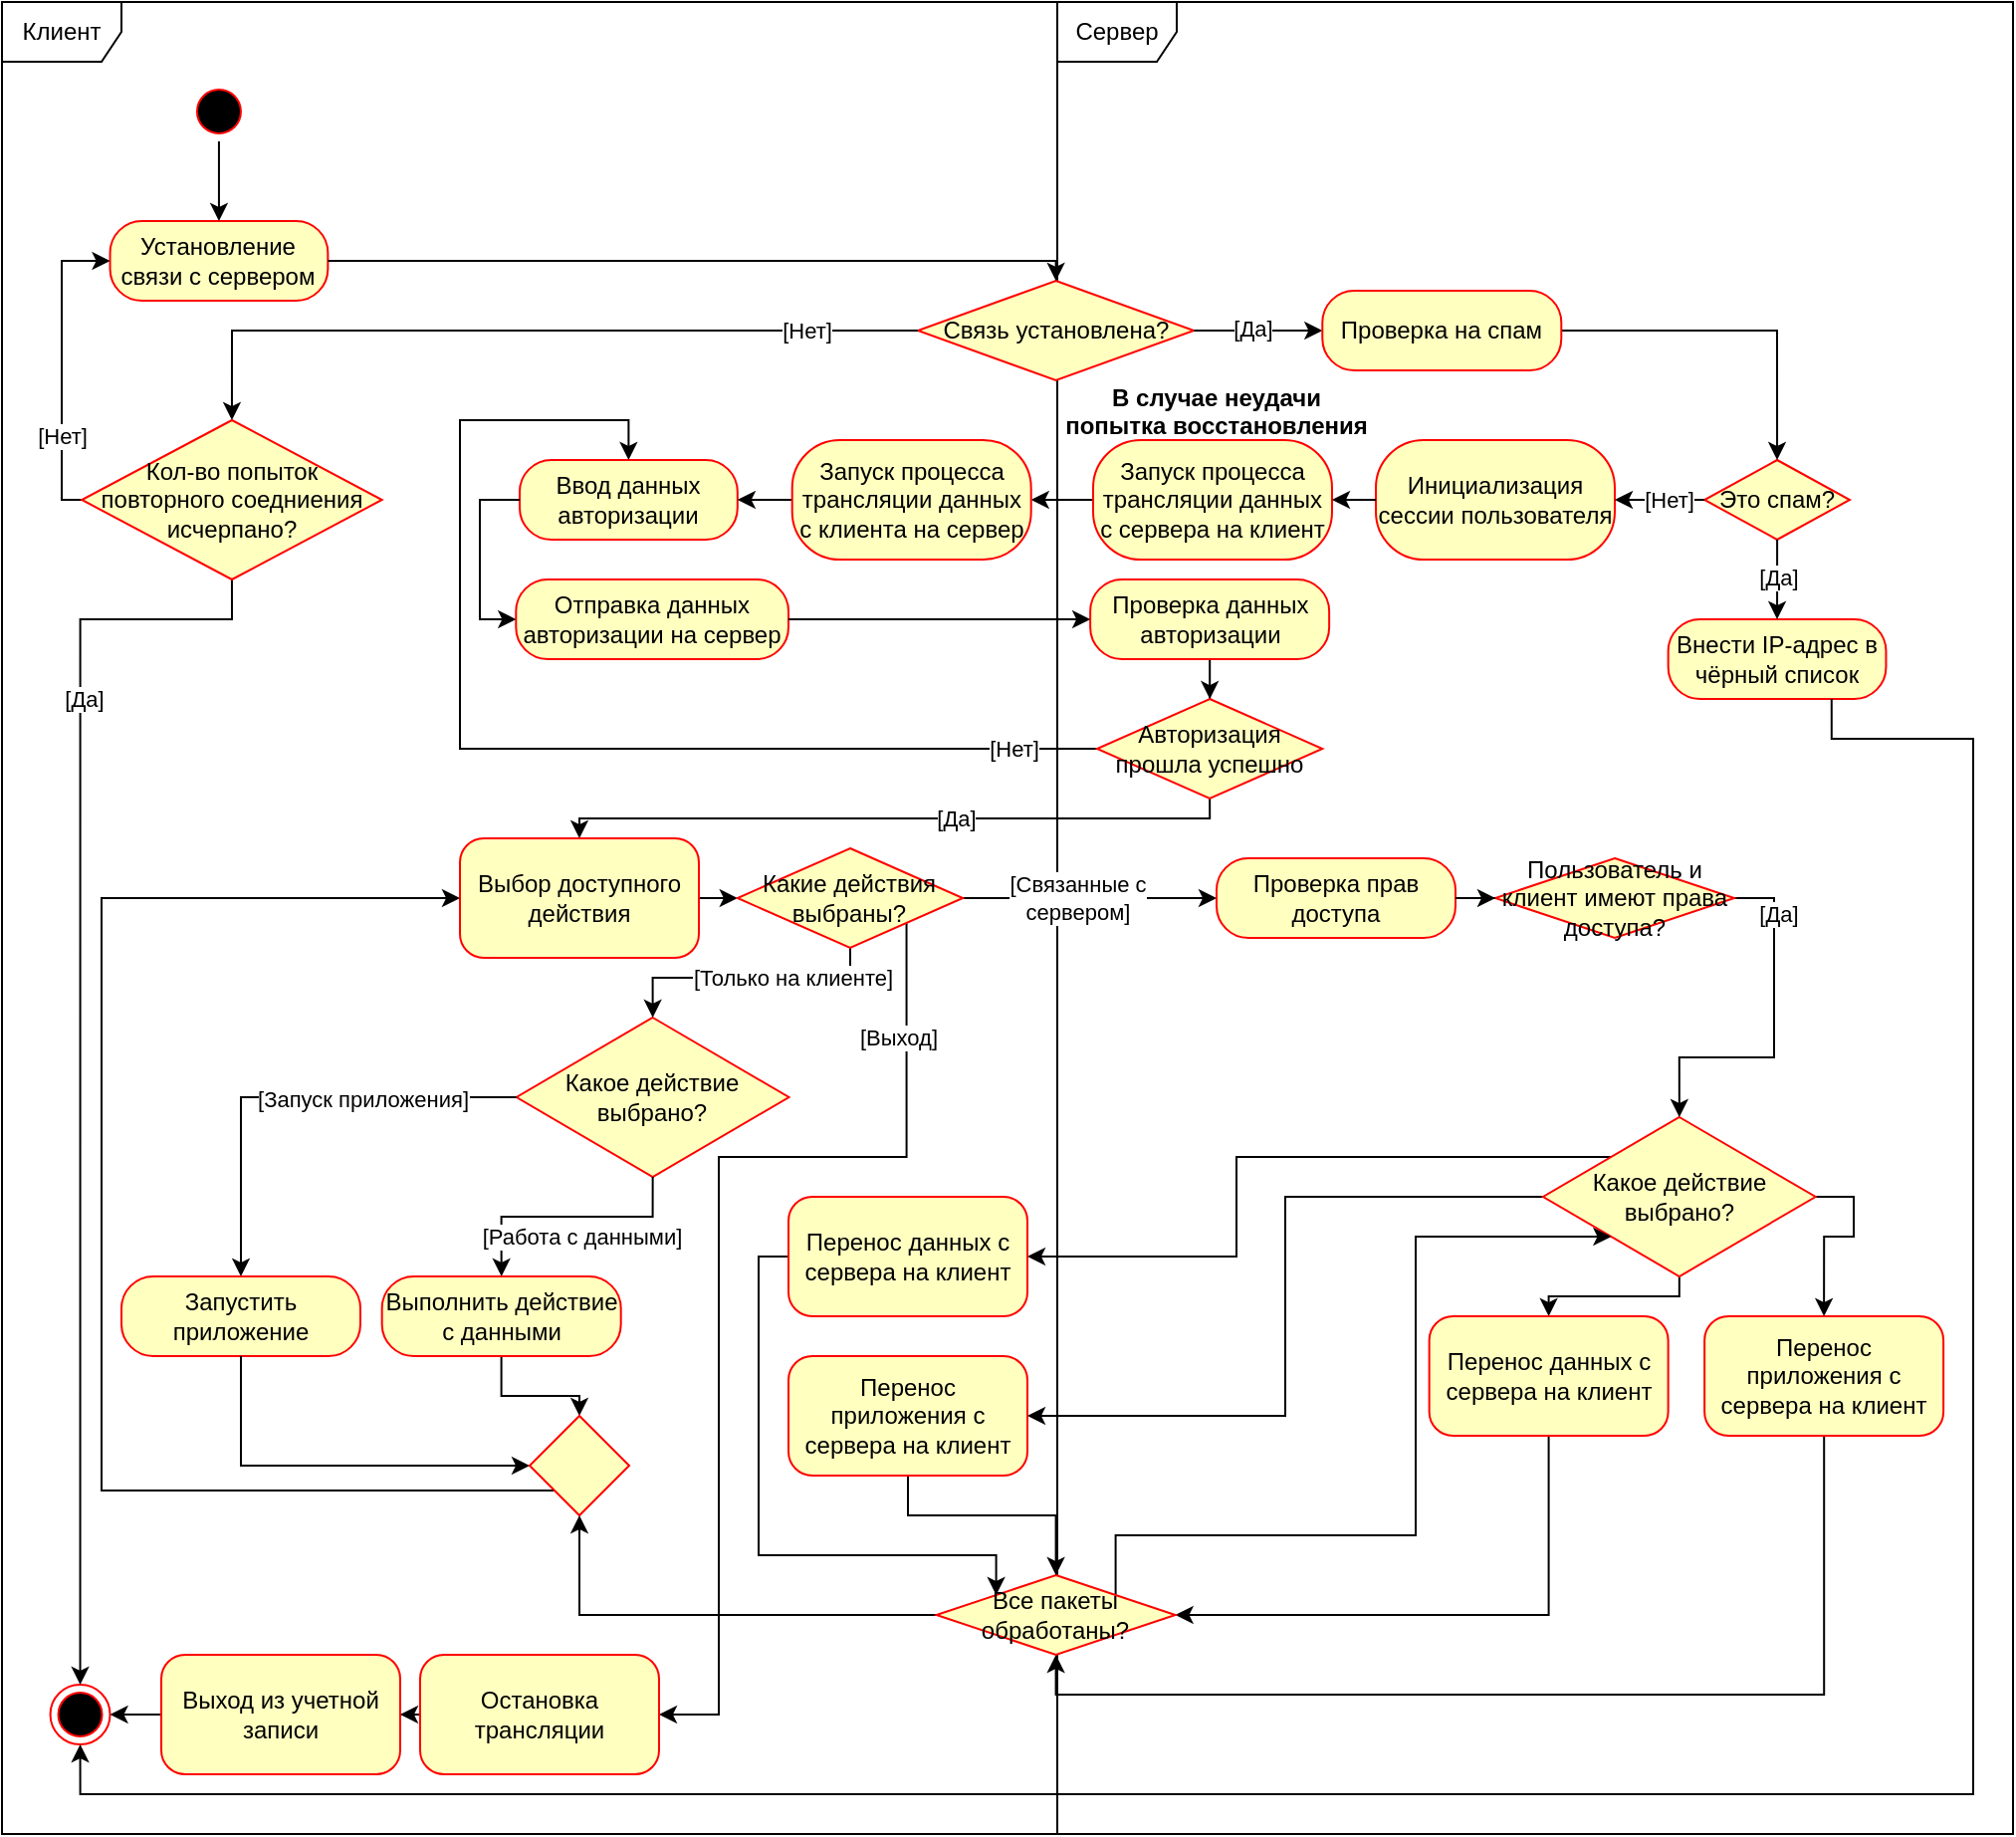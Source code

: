 <mxfile version="20.4.0" type="device"><diagram id="3vbTok91GACVP4jNcYx6" name="Страница 1"><mxGraphModel dx="451" dy="547" grid="1" gridSize="10" guides="1" tooltips="1" connect="1" arrows="1" fold="1" page="1" pageScale="1" pageWidth="827" pageHeight="1169" math="0" shadow="0"><root><mxCell id="0"/><mxCell id="1" parent="0"/><mxCell id="Odjly1LSIuW4fFsk4zfP-1" value="" style="group;strokeColor=default;recursiveResize=0;" parent="1" vertex="1" connectable="0"><mxGeometry x="880" y="40" width="1010" height="920" as="geometry"/></mxCell><mxCell id="Odjly1LSIuW4fFsk4zfP-2" value="Клиент" style="shape=umlFrame;whiteSpace=wrap;html=1;strokeColor=default;verticalAlign=middle;recursiveResize=0;" parent="Odjly1LSIuW4fFsk4zfP-1" vertex="1"><mxGeometry width="530" height="920" as="geometry"/></mxCell><mxCell id="Odjly1LSIuW4fFsk4zfP-3" value="Сервер" style="shape=umlFrame;whiteSpace=wrap;html=1;strokeColor=default;recursiveResize=0;" parent="Odjly1LSIuW4fFsk4zfP-1" vertex="1"><mxGeometry x="530" width="480" height="920" as="geometry"/></mxCell><mxCell id="Odjly1LSIuW4fFsk4zfP-4" value="&lt;font style=&quot;vertical-align: inherit;&quot;&gt;&lt;font style=&quot;vertical-align: inherit;&quot;&gt;Связь установлена?&lt;/font&gt;&lt;/font&gt;" style="rhombus;whiteSpace=wrap;html=1;fillColor=#ffffc0;strokeColor=#ff0000;" parent="Odjly1LSIuW4fFsk4zfP-1" vertex="1"><mxGeometry x="460.0" y="140" width="138.61" height="50" as="geometry"/></mxCell><mxCell id="Odjly1LSIuW4fFsk4zfP-5" value="&lt;font style=&quot;vertical-align: inherit;&quot;&gt;&lt;font style=&quot;vertical-align: inherit;&quot;&gt;Это спам?&lt;/font&gt;&lt;/font&gt;" style="rhombus;whiteSpace=wrap;html=1;fillColor=#ffffc0;strokeColor=#ff0000;" parent="Odjly1LSIuW4fFsk4zfP-1" vertex="1"><mxGeometry x="855.06" y="230" width="72.941" height="40" as="geometry"/></mxCell><mxCell id="Odjly1LSIuW4fFsk4zfP-6" value="Внести IP-адрес в чёрный список" style="rounded=1;whiteSpace=wrap;html=1;arcSize=40;fontColor=#000000;fillColor=#ffffc0;strokeColor=#ff0000;" parent="Odjly1LSIuW4fFsk4zfP-1" vertex="1"><mxGeometry x="836.824" y="310" width="109.412" height="40" as="geometry"/></mxCell><mxCell id="Odjly1LSIuW4fFsk4zfP-7" style="edgeStyle=orthogonalEdgeStyle;rounded=0;orthogonalLoop=1;jettySize=auto;html=1;exitX=1;exitY=0.5;exitDx=0;exitDy=0;entryX=0;entryY=0.5;entryDx=0;entryDy=0;" parent="Odjly1LSIuW4fFsk4zfP-1" source="Odjly1LSIuW4fFsk4zfP-4" target="Odjly1LSIuW4fFsk4zfP-80" edge="1"><mxGeometry relative="1" as="geometry"><Array as="points"/></mxGeometry></mxCell><mxCell id="Odjly1LSIuW4fFsk4zfP-8" value="[Да]" style="edgeLabel;html=1;align=center;verticalAlign=middle;resizable=0;points=[];" parent="Odjly1LSIuW4fFsk4zfP-7" vertex="1" connectable="0"><mxGeometry x="-0.092" y="1" relative="1" as="geometry"><mxPoint as="offset"/></mxGeometry></mxCell><mxCell id="Odjly1LSIuW4fFsk4zfP-9" style="edgeStyle=orthogonalEdgeStyle;rounded=0;orthogonalLoop=1;jettySize=auto;html=1;entryX=0.5;entryY=0;entryDx=0;entryDy=0;" parent="Odjly1LSIuW4fFsk4zfP-1" source="Odjly1LSIuW4fFsk4zfP-5" target="Odjly1LSIuW4fFsk4zfP-6" edge="1"><mxGeometry relative="1" as="geometry"/></mxCell><mxCell id="Odjly1LSIuW4fFsk4zfP-10" value="[Да]" style="edgeLabel;html=1;align=center;verticalAlign=middle;resizable=0;points=[];" parent="Odjly1LSIuW4fFsk4zfP-9" vertex="1" connectable="0"><mxGeometry x="-0.074" relative="1" as="geometry"><mxPoint as="offset"/></mxGeometry></mxCell><mxCell id="Odjly1LSIuW4fFsk4zfP-11" style="edgeStyle=orthogonalEdgeStyle;rounded=0;orthogonalLoop=1;jettySize=auto;html=1;entryX=0.5;entryY=0;entryDx=0;entryDy=0;" parent="Odjly1LSIuW4fFsk4zfP-1" source="Odjly1LSIuW4fFsk4zfP-4" target="Odjly1LSIuW4fFsk4zfP-63" edge="1"><mxGeometry relative="1" as="geometry"/></mxCell><mxCell id="Odjly1LSIuW4fFsk4zfP-12" value="&lt;font style=&quot;vertical-align: inherit;&quot;&gt;&lt;font style=&quot;vertical-align: inherit;&quot;&gt;[Нет]&lt;br&gt;&lt;/font&gt;&lt;/font&gt;" style="edgeLabel;html=1;align=center;verticalAlign=middle;resizable=0;points=[];" parent="Odjly1LSIuW4fFsk4zfP-11" vertex="1" connectable="0"><mxGeometry x="-0.932" y="1" relative="1" as="geometry"><mxPoint x="-43" y="-1" as="offset"/></mxGeometry></mxCell><mxCell id="Odjly1LSIuW4fFsk4zfP-13" value="" style="ellipse;html=1;shape=endState;fillColor=#000000;strokeColor=#ff0000;" parent="Odjly1LSIuW4fFsk4zfP-1" vertex="1"><mxGeometry x="24.269" y="845" width="30" height="30" as="geometry"/></mxCell><mxCell id="Odjly1LSIuW4fFsk4zfP-14" style="edgeStyle=orthogonalEdgeStyle;rounded=0;orthogonalLoop=1;jettySize=auto;html=1;entryX=0.5;entryY=1;entryDx=0;entryDy=0;exitX=0.75;exitY=1;exitDx=0;exitDy=0;" parent="Odjly1LSIuW4fFsk4zfP-1" source="Odjly1LSIuW4fFsk4zfP-6" target="Odjly1LSIuW4fFsk4zfP-13" edge="1"><mxGeometry relative="1" as="geometry"><Array as="points"><mxPoint x="919" y="370"/><mxPoint x="990" y="370"/><mxPoint x="990" y="900"/><mxPoint x="39" y="900"/></Array><mxPoint x="371.85" y="890" as="targetPoint"/></mxGeometry></mxCell><mxCell id="Odjly1LSIuW4fFsk4zfP-15" value="" style="ellipse;html=1;shape=startState;fillColor=#000000;strokeColor=#ff0000;" parent="Odjly1LSIuW4fFsk4zfP-1" vertex="1"><mxGeometry x="93.979" y="40" width="30" height="30" as="geometry"/></mxCell><mxCell id="Odjly1LSIuW4fFsk4zfP-16" value="Ввод данных авторизации" style="rounded=1;whiteSpace=wrap;html=1;arcSize=40;fontColor=#000000;fillColor=#ffffc0;strokeColor=#ff0000;" parent="Odjly1LSIuW4fFsk4zfP-1" vertex="1"><mxGeometry x="259.997" y="230" width="109.412" height="40" as="geometry"/></mxCell><mxCell id="Odjly1LSIuW4fFsk4zfP-17" value="&lt;font style=&quot;vertical-align: inherit;&quot;&gt;&lt;font style=&quot;vertical-align: inherit;&quot;&gt;Установление связи с сервером&lt;/font&gt;&lt;/font&gt;" style="rounded=1;whiteSpace=wrap;html=1;arcSize=40;fontColor=#000000;fillColor=#ffffc0;strokeColor=#ff0000;" parent="Odjly1LSIuW4fFsk4zfP-1" vertex="1"><mxGeometry x="54.27" y="110" width="109.412" height="40" as="geometry"/></mxCell><mxCell id="Odjly1LSIuW4fFsk4zfP-18" style="edgeStyle=orthogonalEdgeStyle;rounded=0;orthogonalLoop=1;jettySize=auto;html=1;entryX=0.5;entryY=0;entryDx=0;entryDy=0;" parent="Odjly1LSIuW4fFsk4zfP-1" source="Odjly1LSIuW4fFsk4zfP-15" target="Odjly1LSIuW4fFsk4zfP-17" edge="1"><mxGeometry relative="1" as="geometry"/></mxCell><mxCell id="Odjly1LSIuW4fFsk4zfP-19" style="edgeStyle=orthogonalEdgeStyle;rounded=0;orthogonalLoop=1;jettySize=auto;html=1;entryX=0.5;entryY=0;entryDx=0;entryDy=0;" parent="Odjly1LSIuW4fFsk4zfP-1" source="Odjly1LSIuW4fFsk4zfP-17" target="Odjly1LSIuW4fFsk4zfP-4" edge="1"><mxGeometry relative="1" as="geometry"><Array as="points"><mxPoint x="529" y="130"/></Array></mxGeometry></mxCell><mxCell id="Odjly1LSIuW4fFsk4zfP-20" style="edgeStyle=orthogonalEdgeStyle;rounded=0;orthogonalLoop=1;jettySize=auto;html=1;entryX=1;entryY=0.5;entryDx=0;entryDy=0;" parent="Odjly1LSIuW4fFsk4zfP-1" source="Odjly1LSIuW4fFsk4zfP-21" target="Odjly1LSIuW4fFsk4zfP-65" edge="1"><mxGeometry relative="1" as="geometry"/></mxCell><mxCell id="Odjly1LSIuW4fFsk4zfP-21" value="Запуск процесса трансляции данных с сервера на клиент" style="whiteSpace=wrap;html=1;fillColor=#ffffc0;strokeColor=#ff0000;rounded=1;arcSize=40;" parent="Odjly1LSIuW4fFsk4zfP-1" vertex="1"><mxGeometry x="547.999" y="220" width="120" height="60" as="geometry"/></mxCell><mxCell id="Odjly1LSIuW4fFsk4zfP-22" value="Отправка данных авторизации на сервер" style="whiteSpace=wrap;html=1;fillColor=#ffffc0;strokeColor=#ff0000;fontColor=#000000;rounded=1;arcSize=40;" parent="Odjly1LSIuW4fFsk4zfP-1" vertex="1"><mxGeometry x="258.15" y="290" width="136.85" height="40" as="geometry"/></mxCell><mxCell id="Odjly1LSIuW4fFsk4zfP-23" value="" style="edgeStyle=orthogonalEdgeStyle;rounded=0;orthogonalLoop=1;jettySize=auto;html=1;entryX=0;entryY=0.5;entryDx=0;entryDy=0;exitX=0;exitY=0.5;exitDx=0;exitDy=0;" parent="Odjly1LSIuW4fFsk4zfP-1" source="Odjly1LSIuW4fFsk4zfP-16" target="Odjly1LSIuW4fFsk4zfP-22" edge="1"><mxGeometry relative="1" as="geometry"><mxPoint x="234.225" y="290.0" as="targetPoint"/></mxGeometry></mxCell><mxCell id="Odjly1LSIuW4fFsk4zfP-24" style="edgeStyle=orthogonalEdgeStyle;rounded=0;jumpStyle=arc;jumpSize=10;orthogonalLoop=1;jettySize=auto;html=1;endSize=6;targetPerimeterSpacing=0;strokeWidth=1;" parent="Odjly1LSIuW4fFsk4zfP-1" source="Odjly1LSIuW4fFsk4zfP-25" target="Odjly1LSIuW4fFsk4zfP-31" edge="1"><mxGeometry relative="1" as="geometry"/></mxCell><mxCell id="Odjly1LSIuW4fFsk4zfP-25" value="Проверка данных авторизации" style="whiteSpace=wrap;html=1;fillColor=#ffffc0;strokeColor=#ff0000;fontColor=#000000;rounded=1;arcSize=40;" parent="Odjly1LSIuW4fFsk4zfP-1" vertex="1"><mxGeometry x="546.57" y="290" width="120" height="40" as="geometry"/></mxCell><mxCell id="Odjly1LSIuW4fFsk4zfP-26" value="" style="edgeStyle=orthogonalEdgeStyle;rounded=0;orthogonalLoop=1;jettySize=auto;html=1;" parent="Odjly1LSIuW4fFsk4zfP-1" source="Odjly1LSIuW4fFsk4zfP-22" target="Odjly1LSIuW4fFsk4zfP-25" edge="1"><mxGeometry relative="1" as="geometry"/></mxCell><mxCell id="Odjly1LSIuW4fFsk4zfP-27" style="edgeStyle=orthogonalEdgeStyle;rounded=0;orthogonalLoop=1;jettySize=auto;html=1;entryX=0.5;entryY=0;entryDx=0;entryDy=0;endSize=6;targetPerimeterSpacing=0;strokeWidth=1;jumpStyle=arc;jumpSize=10;exitX=0;exitY=0.5;exitDx=0;exitDy=0;" parent="Odjly1LSIuW4fFsk4zfP-1" source="Odjly1LSIuW4fFsk4zfP-31" target="Odjly1LSIuW4fFsk4zfP-16" edge="1"><mxGeometry relative="1" as="geometry"><Array as="points"><mxPoint x="230" y="375"/><mxPoint x="230" y="210"/><mxPoint x="315" y="210"/></Array></mxGeometry></mxCell><mxCell id="Odjly1LSIuW4fFsk4zfP-28" value="[Нет]" style="edgeLabel;html=1;align=center;verticalAlign=middle;resizable=0;points=[];" parent="Odjly1LSIuW4fFsk4zfP-27" vertex="1" connectable="0"><mxGeometry x="-0.875" relative="1" as="geometry"><mxPoint x="-5" as="offset"/></mxGeometry></mxCell><mxCell id="Odjly1LSIuW4fFsk4zfP-29" style="edgeStyle=orthogonalEdgeStyle;rounded=0;jumpStyle=arc;jumpSize=10;orthogonalLoop=1;jettySize=auto;html=1;exitX=0.5;exitY=1;exitDx=0;exitDy=0;endSize=6;targetPerimeterSpacing=0;strokeWidth=1;entryX=0.5;entryY=0;entryDx=0;entryDy=0;" parent="Odjly1LSIuW4fFsk4zfP-1" source="Odjly1LSIuW4fFsk4zfP-31" target="Odjly1LSIuW4fFsk4zfP-33" edge="1"><mxGeometry relative="1" as="geometry"><Array as="points"><mxPoint x="607" y="410"/><mxPoint x="290" y="410"/></Array><mxPoint x="903.15" y="430" as="targetPoint"/></mxGeometry></mxCell><mxCell id="Odjly1LSIuW4fFsk4zfP-30" value="[Да]" style="edgeLabel;html=1;align=center;verticalAlign=middle;resizable=0;points=[];" parent="Odjly1LSIuW4fFsk4zfP-29" vertex="1" connectable="0"><mxGeometry x="-0.18" relative="1" as="geometry"><mxPoint as="offset"/></mxGeometry></mxCell><mxCell id="Odjly1LSIuW4fFsk4zfP-31" value="Авторизация прошла успешно" style="rhombus;whiteSpace=wrap;html=1;fillColor=#ffffc0;strokeColor=#ff0000;" parent="Odjly1LSIuW4fFsk4zfP-1" vertex="1"><mxGeometry x="550" y="350" width="113.15" height="50" as="geometry"/></mxCell><mxCell id="Odjly1LSIuW4fFsk4zfP-32" value="В случае неудачи &#10;попытка восстановления" style="text;align=center;fontStyle=1;verticalAlign=middle;spacingLeft=3;spacingRight=3;strokeColor=none;rotatable=0;points=[[0,0.5],[1,0.5]];portConstraint=eastwest;rounded=1;" parent="Odjly1LSIuW4fFsk4zfP-1" vertex="1"><mxGeometry x="530" y="180" width="160" height="50" as="geometry"/></mxCell><mxCell id="Odjly1LSIuW4fFsk4zfP-160" style="edgeStyle=orthogonalEdgeStyle;rounded=0;orthogonalLoop=1;jettySize=auto;html=1;exitX=1;exitY=0.5;exitDx=0;exitDy=0;entryX=0;entryY=0.5;entryDx=0;entryDy=0;" parent="Odjly1LSIuW4fFsk4zfP-1" source="Odjly1LSIuW4fFsk4zfP-33" target="Odjly1LSIuW4fFsk4zfP-159" edge="1"><mxGeometry relative="1" as="geometry"/></mxCell><mxCell id="Odjly1LSIuW4fFsk4zfP-33" value="Выбор доступного действия" style="whiteSpace=wrap;html=1;fillColor=#ffffc0;strokeColor=#ff0000;rounded=1;arcSize=20;" parent="Odjly1LSIuW4fFsk4zfP-1" vertex="1"><mxGeometry x="230.005" y="420" width="120" height="60" as="geometry"/></mxCell><mxCell id="Odjly1LSIuW4fFsk4zfP-34" style="edgeStyle=orthogonalEdgeStyle;rounded=0;orthogonalLoop=1;jettySize=auto;html=1;exitX=1;exitY=1;exitDx=0;exitDy=0;entryX=0.5;entryY=0;entryDx=0;entryDy=0;" parent="Odjly1LSIuW4fFsk4zfP-1" edge="1"><mxGeometry relative="1" as="geometry"><Array as="points"><mxPoint x="811" y="610"/><mxPoint x="892" y="610"/></Array><mxPoint x="891.53" y="660" as="targetPoint"/></mxGeometry></mxCell><mxCell id="Odjly1LSIuW4fFsk4zfP-35" value="&lt;font style=&quot;vertical-align: inherit;&quot;&gt;&lt;font style=&quot;vertical-align: inherit;&quot;&gt;[Взаимодействие с&lt;br&gt;&amp;nbsp;устройством&lt;br&gt;&amp;nbsp;инфраструктуры]&lt;/font&gt;&lt;/font&gt;" style="edgeLabel;html=1;align=center;verticalAlign=middle;resizable=0;points=[];" parent="Odjly1LSIuW4fFsk4zfP-34" vertex="1" connectable="0"><mxGeometry x="-0.367" y="1" relative="1" as="geometry"><mxPoint x="40" y="1" as="offset"/></mxGeometry></mxCell><mxCell id="Odjly1LSIuW4fFsk4zfP-40" style="edgeStyle=orthogonalEdgeStyle;rounded=0;orthogonalLoop=1;jettySize=auto;html=1;" parent="Odjly1LSIuW4fFsk4zfP-1" edge="1"><mxGeometry relative="1" as="geometry"><mxPoint x="821.706" y="905.0" as="sourcePoint"/><Array as="points"><mxPoint x="822" y="920"/><mxPoint x="822" y="920"/></Array></mxGeometry></mxCell><mxCell id="Odjly1LSIuW4fFsk4zfP-45" style="edgeStyle=orthogonalEdgeStyle;rounded=0;orthogonalLoop=1;jettySize=auto;html=1;entryX=0.75;entryY=0;entryDx=0;entryDy=0;" parent="Odjly1LSIuW4fFsk4zfP-1" edge="1"><mxGeometry relative="1" as="geometry"><mxPoint x="783" y="765.0" as="sourcePoint"/><Array as="points"><mxPoint x="783" y="780"/><mxPoint x="783" y="780"/></Array></mxGeometry></mxCell><mxCell id="Odjly1LSIuW4fFsk4zfP-46" style="edgeStyle=orthogonalEdgeStyle;rounded=0;orthogonalLoop=1;jettySize=auto;html=1;entryX=0.25;entryY=0;entryDx=0;entryDy=0;" parent="Odjly1LSIuW4fFsk4zfP-1" edge="1"><mxGeometry relative="1" as="geometry"><mxPoint x="857.353" y="765.0" as="sourcePoint"/><Array as="points"><mxPoint x="857" y="785"/></Array></mxGeometry></mxCell><mxCell id="Odjly1LSIuW4fFsk4zfP-47" style="edgeStyle=orthogonalEdgeStyle;rounded=0;orthogonalLoop=1;jettySize=auto;html=1;" parent="Odjly1LSIuW4fFsk4zfP-1" edge="1"><mxGeometry relative="1" as="geometry"><Array as="points"><mxPoint x="753" y="1180"/><mxPoint x="993" y="1180"/></Array><mxPoint x="753" y="1158" as="sourcePoint"/></mxGeometry></mxCell><mxCell id="Odjly1LSIuW4fFsk4zfP-48" style="edgeStyle=orthogonalEdgeStyle;rounded=0;orthogonalLoop=1;jettySize=auto;html=1;" parent="Odjly1LSIuW4fFsk4zfP-1" edge="1"><mxGeometry relative="1" as="geometry"><Array as="points"><mxPoint x="1083" y="900"/><mxPoint x="1083" y="900"/></Array><mxPoint x="1083" y="940.0" as="targetPoint"/></mxGeometry></mxCell><mxCell id="Odjly1LSIuW4fFsk4zfP-49" style="edgeStyle=orthogonalEdgeStyle;rounded=0;orthogonalLoop=1;jettySize=auto;html=1;startArrow=none;entryX=0.5;entryY=0;entryDx=0;entryDy=0;" parent="Odjly1LSIuW4fFsk4zfP-1" edge="1"><mxGeometry relative="1" as="geometry"><Array as="points"><mxPoint x="960" y="980"/><mxPoint x="960" y="980"/></Array><mxPoint x="960.059" y="975.0" as="sourcePoint"/></mxGeometry></mxCell><mxCell id="Odjly1LSIuW4fFsk4zfP-50" style="edgeStyle=orthogonalEdgeStyle;rounded=0;orthogonalLoop=1;jettySize=auto;html=1;endArrow=classic;endFill=1;" parent="Odjly1LSIuW4fFsk4zfP-1" edge="1"><mxGeometry relative="1" as="geometry"><Array as="points"><mxPoint x="1040" y="915"/><mxPoint x="963" y="915"/></Array><mxPoint x="1040.059" y="895.0" as="sourcePoint"/></mxGeometry></mxCell><mxCell id="Odjly1LSIuW4fFsk4zfP-51" style="edgeStyle=orthogonalEdgeStyle;rounded=0;orthogonalLoop=1;jettySize=auto;html=1;exitX=0;exitY=0.5;exitDx=0;exitDy=0;" parent="Odjly1LSIuW4fFsk4zfP-1" edge="1"><mxGeometry relative="1" as="geometry"><mxPoint x="670" y="840" as="sourcePoint"/></mxGeometry></mxCell><mxCell id="Odjly1LSIuW4fFsk4zfP-54" value="" style="edgeStyle=orthogonalEdgeStyle;rounded=0;orthogonalLoop=1;jettySize=auto;html=1;" parent="Odjly1LSIuW4fFsk4zfP-1" edge="1"><mxGeometry relative="1" as="geometry"><mxPoint x="853.15" y="1128" as="sourcePoint"/></mxGeometry></mxCell><mxCell id="Odjly1LSIuW4fFsk4zfP-55" value="" style="edgeStyle=orthogonalEdgeStyle;rounded=0;orthogonalLoop=1;jettySize=auto;html=1;" parent="Odjly1LSIuW4fFsk4zfP-1" edge="1"><mxGeometry relative="1" as="geometry"><mxPoint x="1083.235" y="1050.0" as="sourcePoint"/></mxGeometry></mxCell><mxCell id="Odjly1LSIuW4fFsk4zfP-59" style="edgeStyle=orthogonalEdgeStyle;rounded=0;orthogonalLoop=1;jettySize=auto;html=1;endArrow=classic;endFill=1;exitX=0.5;exitY=1;exitDx=0;exitDy=0;entryX=0.5;entryY=0;entryDx=0;entryDy=0;" parent="Odjly1LSIuW4fFsk4zfP-1" source="Odjly1LSIuW4fFsk4zfP-63" target="Odjly1LSIuW4fFsk4zfP-13" edge="1"><mxGeometry relative="1" as="geometry"><mxPoint x="215.84" y="420" as="targetPoint"/><Array as="points"><mxPoint x="116" y="310"/><mxPoint x="39" y="310"/></Array></mxGeometry></mxCell><mxCell id="Odjly1LSIuW4fFsk4zfP-60" value="[Да]" style="edgeLabel;html=1;align=center;verticalAlign=middle;resizable=0;points=[];" parent="Odjly1LSIuW4fFsk4zfP-59" vertex="1" connectable="0"><mxGeometry x="-0.252" relative="1" as="geometry"><mxPoint x="1" y="-100" as="offset"/></mxGeometry></mxCell><mxCell id="Odjly1LSIuW4fFsk4zfP-61" style="edgeStyle=orthogonalEdgeStyle;rounded=0;orthogonalLoop=1;jettySize=auto;html=1;exitX=0;exitY=0.5;exitDx=0;exitDy=0;endArrow=classic;endFill=1;entryX=0;entryY=0.5;entryDx=0;entryDy=0;" parent="Odjly1LSIuW4fFsk4zfP-1" source="Odjly1LSIuW4fFsk4zfP-63" target="Odjly1LSIuW4fFsk4zfP-17" edge="1"><mxGeometry relative="1" as="geometry"><mxPoint x="115.471" y="370" as="targetPoint"/><Array as="points"><mxPoint x="30" y="250"/><mxPoint x="30" y="130"/></Array></mxGeometry></mxCell><mxCell id="Odjly1LSIuW4fFsk4zfP-62" value="[Нет]" style="edgeLabel;html=1;align=center;verticalAlign=middle;resizable=0;points=[];" parent="Odjly1LSIuW4fFsk4zfP-61" vertex="1" connectable="0"><mxGeometry x="-0.451" relative="1" as="geometry"><mxPoint as="offset"/></mxGeometry></mxCell><mxCell id="Odjly1LSIuW4fFsk4zfP-63" value="Кол-во попыток повторного соедниения исчерпано?" style="rhombus;whiteSpace=wrap;html=1;fillColor=#ffffc0;strokeColor=#ff0000;" parent="Odjly1LSIuW4fFsk4zfP-1" vertex="1"><mxGeometry x="40.11" y="210" width="150.73" height="80" as="geometry"/></mxCell><mxCell id="Odjly1LSIuW4fFsk4zfP-64" style="edgeStyle=orthogonalEdgeStyle;rounded=0;orthogonalLoop=1;jettySize=auto;html=1;endArrow=classic;endFill=1;" parent="Odjly1LSIuW4fFsk4zfP-1" source="Odjly1LSIuW4fFsk4zfP-65" target="Odjly1LSIuW4fFsk4zfP-16" edge="1"><mxGeometry relative="1" as="geometry"/></mxCell><mxCell id="Odjly1LSIuW4fFsk4zfP-65" value="Запуск процесса трансляции данных с клиента на сервер" style="whiteSpace=wrap;html=1;fillColor=#ffffc0;strokeColor=#ff0000;rounded=1;arcSize=40;" parent="Odjly1LSIuW4fFsk4zfP-1" vertex="1"><mxGeometry x="396.849" y="220" width="120" height="60" as="geometry"/></mxCell><mxCell id="Odjly1LSIuW4fFsk4zfP-66" style="edgeStyle=orthogonalEdgeStyle;rounded=0;orthogonalLoop=1;jettySize=auto;html=1;entryX=0;entryY=0.5;entryDx=0;entryDy=0;" parent="Odjly1LSIuW4fFsk4zfP-1" edge="1"><mxGeometry relative="1" as="geometry"><Array as="points"><mxPoint x="600" y="760"/></Array><mxPoint x="600" y="700" as="sourcePoint"/></mxGeometry></mxCell><mxCell id="Odjly1LSIuW4fFsk4zfP-68" style="edgeStyle=orthogonalEdgeStyle;rounded=0;orthogonalLoop=1;jettySize=auto;html=1;entryX=0.5;entryY=0;entryDx=0;entryDy=0;" parent="Odjly1LSIuW4fFsk4zfP-1" edge="1"><mxGeometry relative="1" as="geometry"><mxPoint x="750.0" y="700" as="sourcePoint"/></mxGeometry></mxCell><mxCell id="Odjly1LSIuW4fFsk4zfP-70" style="edgeStyle=orthogonalEdgeStyle;rounded=0;orthogonalLoop=1;jettySize=auto;html=1;entryX=1;entryY=0.5;entryDx=0;entryDy=0;" parent="Odjly1LSIuW4fFsk4zfP-1" edge="1"><mxGeometry relative="1" as="geometry"><Array as="points"><mxPoint x="880" y="760"/></Array><mxPoint x="880" y="700" as="sourcePoint"/></mxGeometry></mxCell><mxCell id="Odjly1LSIuW4fFsk4zfP-79" style="edgeStyle=orthogonalEdgeStyle;rounded=0;orthogonalLoop=1;jettySize=auto;html=1;entryX=0.5;entryY=0;entryDx=0;entryDy=0;" parent="Odjly1LSIuW4fFsk4zfP-1" source="Odjly1LSIuW4fFsk4zfP-80" target="Odjly1LSIuW4fFsk4zfP-5" edge="1"><mxGeometry relative="1" as="geometry"/></mxCell><mxCell id="Odjly1LSIuW4fFsk4zfP-80" value="&lt;font style=&quot;vertical-align: inherit;&quot;&gt;&lt;font style=&quot;vertical-align: inherit;&quot;&gt;Проверка на спам&lt;/font&gt;&lt;/font&gt;" style="rounded=1;whiteSpace=wrap;html=1;arcSize=40;fontColor=#000000;fillColor=#ffffc0;strokeColor=#ff0000;" parent="Odjly1LSIuW4fFsk4zfP-1" vertex="1"><mxGeometry x="663.15" y="145" width="120" height="40" as="geometry"/></mxCell><mxCell id="Odjly1LSIuW4fFsk4zfP-81" value="Инициализация сессии пользователя" style="whiteSpace=wrap;html=1;fillColor=#ffffc0;strokeColor=#ff0000;rounded=1;arcSize=40;" parent="Odjly1LSIuW4fFsk4zfP-1" vertex="1"><mxGeometry x="689.999" y="220" width="120" height="60" as="geometry"/></mxCell><mxCell id="Odjly1LSIuW4fFsk4zfP-82" value="" style="edgeStyle=orthogonalEdgeStyle;rounded=0;orthogonalLoop=1;jettySize=auto;html=1;" parent="Odjly1LSIuW4fFsk4zfP-1" source="Odjly1LSIuW4fFsk4zfP-81" target="Odjly1LSIuW4fFsk4zfP-21" edge="1"><mxGeometry relative="1" as="geometry"/></mxCell><mxCell id="Odjly1LSIuW4fFsk4zfP-83" value="" style="edgeStyle=orthogonalEdgeStyle;rounded=0;orthogonalLoop=1;jettySize=auto;html=1;" parent="Odjly1LSIuW4fFsk4zfP-1" source="Odjly1LSIuW4fFsk4zfP-5" target="Odjly1LSIuW4fFsk4zfP-81" edge="1"><mxGeometry relative="1" as="geometry"/></mxCell><mxCell id="Odjly1LSIuW4fFsk4zfP-84" value="[Нет]" style="edgeLabel;html=1;align=center;verticalAlign=middle;resizable=0;points=[];" parent="Odjly1LSIuW4fFsk4zfP-83" vertex="1" connectable="0"><mxGeometry x="-0.184" relative="1" as="geometry"><mxPoint as="offset"/></mxGeometry></mxCell><mxCell id="Odjly1LSIuW4fFsk4zfP-85" style="edgeStyle=orthogonalEdgeStyle;rounded=0;orthogonalLoop=1;jettySize=auto;html=1;exitX=0;exitY=1;exitDx=0;exitDy=0;entryX=0;entryY=0;entryDx=0;entryDy=0;" parent="Odjly1LSIuW4fFsk4zfP-1" edge="1"><mxGeometry relative="1" as="geometry"><Array as="points"><mxPoint x="540" y="770"/><mxPoint x="540" y="550"/></Array><mxPoint x="742.613" y="550" as="targetPoint"/></mxGeometry></mxCell><mxCell id="Odjly1LSIuW4fFsk4zfP-86" value="[Нет]" style="edgeLabel;html=1;align=center;verticalAlign=middle;resizable=0;points=[];" parent="Odjly1LSIuW4fFsk4zfP-85" vertex="1" connectable="0"><mxGeometry x="-0.888" y="3" relative="1" as="geometry"><mxPoint as="offset"/></mxGeometry></mxCell><mxCell id="Odjly1LSIuW4fFsk4zfP-134" value="Какое действие выбрано?" style="rhombus;whiteSpace=wrap;html=1;fillColor=#ffffc0;strokeColor=#ff0000;rounded=0;arcSize=20;" parent="Odjly1LSIuW4fFsk4zfP-1" vertex="1"><mxGeometry x="258.4" y="510" width="136.85" height="80" as="geometry"/></mxCell><mxCell id="Odjly1LSIuW4fFsk4zfP-135" value="" style="edgeStyle=orthogonalEdgeStyle;rounded=0;jumpStyle=arc;jumpSize=10;orthogonalLoop=1;jettySize=auto;html=1;endSize=6;targetPerimeterSpacing=0;strokeWidth=1;exitX=0;exitY=0.5;exitDx=0;exitDy=0;entryX=0.5;entryY=0;entryDx=0;entryDy=0;" parent="Odjly1LSIuW4fFsk4zfP-1" source="Odjly1LSIuW4fFsk4zfP-134" target="Odjly1LSIuW4fFsk4zfP-146" edge="1"><mxGeometry relative="1" as="geometry"><mxPoint x="-517" y="700.0" as="targetPoint"/><Array as="points"><mxPoint x="120" y="550"/></Array></mxGeometry></mxCell><mxCell id="Odjly1LSIuW4fFsk4zfP-136" value="&lt;font style=&quot;vertical-align: inherit;&quot;&gt;&lt;font style=&quot;vertical-align: inherit;&quot;&gt;[Запуск приложения]&lt;/font&gt;&lt;/font&gt;" style="edgeLabel;html=1;align=center;verticalAlign=middle;resizable=0;points=[];labelBackgroundColor=default;" parent="Odjly1LSIuW4fFsk4zfP-135" vertex="1" connectable="0"><mxGeometry x="0.144" y="1" relative="1" as="geometry"><mxPoint x="53" as="offset"/></mxGeometry></mxCell><mxCell id="Odjly1LSIuW4fFsk4zfP-137" value="" style="edgeStyle=orthogonalEdgeStyle;rounded=0;jumpStyle=arc;jumpSize=10;orthogonalLoop=1;jettySize=auto;html=1;fontColor=none;endSize=6;targetPerimeterSpacing=0;strokeWidth=1;entryX=0.5;entryY=0;entryDx=0;entryDy=0;exitX=0.5;exitY=1;exitDx=0;exitDy=0;" parent="Odjly1LSIuW4fFsk4zfP-1" source="Odjly1LSIuW4fFsk4zfP-134" target="Odjly1LSIuW4fFsk4zfP-147" edge="1"><mxGeometry relative="1" as="geometry"><mxPoint x="-256.765" y="730.0" as="targetPoint"/><Array as="points"><mxPoint x="327" y="610"/><mxPoint x="251" y="610"/></Array></mxGeometry></mxCell><mxCell id="Odjly1LSIuW4fFsk4zfP-138" value="&lt;font style=&quot;vertical-align: inherit;&quot;&gt;&lt;font style=&quot;vertical-align: inherit;&quot;&gt;[Работа с данными]&lt;/font&gt;&lt;/font&gt;" style="edgeLabel;html=1;align=center;verticalAlign=middle;resizable=0;points=[];fontColor=none;labelBackgroundColor=default;" parent="Odjly1LSIuW4fFsk4zfP-137" vertex="1" connectable="0"><mxGeometry x="-0.49" relative="1" as="geometry"><mxPoint x="-24" y="10" as="offset"/></mxGeometry></mxCell><mxCell id="Odjly1LSIuW4fFsk4zfP-139" value="" style="edgeStyle=orthogonalEdgeStyle;rounded=0;jumpStyle=arc;jumpSize=10;orthogonalLoop=1;jettySize=auto;html=1;fontColor=none;endSize=6;targetPerimeterSpacing=0;strokeWidth=1;entryX=1;entryY=0.5;entryDx=0;entryDy=0;exitX=1;exitY=1;exitDx=0;exitDy=0;" parent="Odjly1LSIuW4fFsk4zfP-1" source="Odjly1LSIuW4fFsk4zfP-159" target="Odjly1LSIuW4fFsk4zfP-141" edge="1"><mxGeometry relative="1" as="geometry"><Array as="points"><mxPoint x="454" y="580"/><mxPoint x="360" y="580"/><mxPoint x="360" y="860"/></Array><mxPoint x="-413.14" y="780" as="targetPoint"/></mxGeometry></mxCell><mxCell id="Odjly1LSIuW4fFsk4zfP-140" value="[Выход]" style="edgeLabel;html=1;align=center;verticalAlign=middle;resizable=0;points=[];fontColor=none;" parent="Odjly1LSIuW4fFsk4zfP-139" vertex="1" connectable="0"><mxGeometry x="-0.298" y="1" relative="1" as="geometry"><mxPoint x="61" y="-61" as="offset"/></mxGeometry></mxCell><mxCell id="Odjly1LSIuW4fFsk4zfP-157" style="edgeStyle=orthogonalEdgeStyle;rounded=0;orthogonalLoop=1;jettySize=auto;html=1;entryX=1;entryY=0.5;entryDx=0;entryDy=0;" parent="Odjly1LSIuW4fFsk4zfP-1" source="Odjly1LSIuW4fFsk4zfP-141" target="Odjly1LSIuW4fFsk4zfP-142" edge="1"><mxGeometry relative="1" as="geometry"/></mxCell><mxCell id="Odjly1LSIuW4fFsk4zfP-141" value="Остановка трансляции" style="whiteSpace=wrap;html=1;fillColor=#ffffc0;strokeColor=#ff0000;rounded=1;arcSize=20;" parent="Odjly1LSIuW4fFsk4zfP-1" vertex="1"><mxGeometry x="210.0" y="830" width="120" height="60" as="geometry"/></mxCell><mxCell id="Odjly1LSIuW4fFsk4zfP-158" style="edgeStyle=orthogonalEdgeStyle;rounded=0;orthogonalLoop=1;jettySize=auto;html=1;entryX=1;entryY=0.5;entryDx=0;entryDy=0;" parent="Odjly1LSIuW4fFsk4zfP-1" source="Odjly1LSIuW4fFsk4zfP-142" target="Odjly1LSIuW4fFsk4zfP-13" edge="1"><mxGeometry relative="1" as="geometry"/></mxCell><mxCell id="Odjly1LSIuW4fFsk4zfP-142" value="Выход из учетной записи" style="whiteSpace=wrap;html=1;fillColor=#ffffc0;strokeColor=#ff0000;rounded=1;arcSize=20;" parent="Odjly1LSIuW4fFsk4zfP-1" vertex="1"><mxGeometry x="80.0" y="830" width="120" height="60" as="geometry"/></mxCell><mxCell id="Odjly1LSIuW4fFsk4zfP-146" value="Запустить приложение" style="rounded=1;whiteSpace=wrap;html=1;arcSize=40;fontColor=#000000;fillColor=#ffffc0;strokeColor=#ff0000;" parent="Odjly1LSIuW4fFsk4zfP-1" vertex="1"><mxGeometry x="60.0" y="640" width="120" height="40" as="geometry"/></mxCell><mxCell id="Odjly1LSIuW4fFsk4zfP-155" style="edgeStyle=orthogonalEdgeStyle;rounded=0;orthogonalLoop=1;jettySize=auto;html=1;entryX=0.5;entryY=0;entryDx=0;entryDy=0;" parent="Odjly1LSIuW4fFsk4zfP-1" source="Odjly1LSIuW4fFsk4zfP-147" target="Odjly1LSIuW4fFsk4zfP-154" edge="1"><mxGeometry relative="1" as="geometry"/></mxCell><mxCell id="Odjly1LSIuW4fFsk4zfP-147" value="Выполнить действие с данными" style="rounded=1;whiteSpace=wrap;html=1;arcSize=40;fontColor=#000000;fillColor=#ffffc0;strokeColor=#ff0000;" parent="Odjly1LSIuW4fFsk4zfP-1" vertex="1"><mxGeometry x="190.84" y="640" width="120" height="40" as="geometry"/></mxCell><mxCell id="Odjly1LSIuW4fFsk4zfP-145" style="edgeStyle=orthogonalEdgeStyle;rounded=0;orthogonalLoop=1;jettySize=auto;html=1;entryX=0;entryY=0.5;entryDx=0;entryDy=0;" parent="Odjly1LSIuW4fFsk4zfP-1" source="Odjly1LSIuW4fFsk4zfP-146" target="Odjly1LSIuW4fFsk4zfP-154" edge="1"><mxGeometry relative="1" as="geometry"><Array as="points"><mxPoint x="120" y="735"/></Array><mxPoint x="240" y="740" as="targetPoint"/></mxGeometry></mxCell><mxCell id="Odjly1LSIuW4fFsk4zfP-156" style="edgeStyle=orthogonalEdgeStyle;rounded=0;orthogonalLoop=1;jettySize=auto;html=1;exitX=0;exitY=1;exitDx=0;exitDy=0;entryX=0;entryY=0.5;entryDx=0;entryDy=0;" parent="Odjly1LSIuW4fFsk4zfP-1" source="Odjly1LSIuW4fFsk4zfP-154" target="Odjly1LSIuW4fFsk4zfP-33" edge="1"><mxGeometry relative="1" as="geometry"><Array as="points"><mxPoint x="50" y="748"/><mxPoint x="50" y="450"/></Array></mxGeometry></mxCell><mxCell id="Odjly1LSIuW4fFsk4zfP-154" value="" style="rhombus;whiteSpace=wrap;html=1;fillColor=#ffffc0;strokeColor=#ff0000;rounded=0;arcSize=20;" parent="Odjly1LSIuW4fFsk4zfP-1" vertex="1"><mxGeometry x="265" y="710" width="50" height="50" as="geometry"/></mxCell><mxCell id="Odjly1LSIuW4fFsk4zfP-161" style="edgeStyle=orthogonalEdgeStyle;rounded=0;orthogonalLoop=1;jettySize=auto;html=1;entryX=0.5;entryY=0;entryDx=0;entryDy=0;" parent="Odjly1LSIuW4fFsk4zfP-1" source="Odjly1LSIuW4fFsk4zfP-159" target="Odjly1LSIuW4fFsk4zfP-134" edge="1"><mxGeometry relative="1" as="geometry"><Array as="points"><mxPoint x="426" y="490"/><mxPoint x="327" y="490"/></Array></mxGeometry></mxCell><mxCell id="Odjly1LSIuW4fFsk4zfP-162" value="&lt;font style=&quot;vertical-align: inherit;&quot;&gt;&lt;font style=&quot;vertical-align: inherit;&quot;&gt;&lt;font style=&quot;vertical-align: inherit;&quot;&gt;&lt;font style=&quot;vertical-align: inherit;&quot;&gt;[Только на клиенте]&lt;/font&gt;&lt;/font&gt;&lt;/font&gt;&lt;/font&gt;" style="edgeLabel;html=1;align=center;verticalAlign=middle;resizable=0;points=[];" parent="Odjly1LSIuW4fFsk4zfP-161" vertex="1" connectable="0"><mxGeometry x="-0.338" relative="1" as="geometry"><mxPoint as="offset"/></mxGeometry></mxCell><mxCell id="Odjly1LSIuW4fFsk4zfP-165" style="edgeStyle=orthogonalEdgeStyle;rounded=0;orthogonalLoop=1;jettySize=auto;html=1;entryX=0;entryY=0.5;entryDx=0;entryDy=0;" parent="Odjly1LSIuW4fFsk4zfP-1" source="Odjly1LSIuW4fFsk4zfP-159" target="Odjly1LSIuW4fFsk4zfP-75" edge="1"><mxGeometry relative="1" as="geometry"><mxPoint x="1100.8" y="490" as="targetPoint"/></mxGeometry></mxCell><mxCell id="Odjly1LSIuW4fFsk4zfP-174" value="[Связанные с&lt;br&gt;сервером]" style="edgeLabel;html=1;align=center;verticalAlign=middle;resizable=0;points=[];" parent="Odjly1LSIuW4fFsk4zfP-165" vertex="1" connectable="0"><mxGeometry x="-0.919" y="1" relative="1" as="geometry"><mxPoint x="52" y="1" as="offset"/></mxGeometry></mxCell><mxCell id="Odjly1LSIuW4fFsk4zfP-159" value="&lt;font style=&quot;vertical-align: inherit;&quot;&gt;&lt;font style=&quot;vertical-align: inherit;&quot;&gt;Какие действия выбраны?&lt;/font&gt;&lt;/font&gt;" style="rhombus;whiteSpace=wrap;html=1;fillColor=#ffffc0;strokeColor=#ff0000;" parent="Odjly1LSIuW4fFsk4zfP-1" vertex="1"><mxGeometry x="369.41" y="425" width="113.15" height="50" as="geometry"/></mxCell><mxCell id="Odjly1LSIuW4fFsk4zfP-171" style="edgeStyle=orthogonalEdgeStyle;rounded=0;orthogonalLoop=1;jettySize=auto;html=1;exitX=1;exitY=0.5;exitDx=0;exitDy=0;entryX=0.5;entryY=0;entryDx=0;entryDy=0;" parent="Odjly1LSIuW4fFsk4zfP-1" source="Odjly1LSIuW4fFsk4zfP-163" target="Odjly1LSIuW4fFsk4zfP-166" edge="1"><mxGeometry relative="1" as="geometry"><Array as="points"><mxPoint x="930" y="600"/><mxPoint x="930" y="620"/><mxPoint x="915" y="620"/></Array></mxGeometry></mxCell><mxCell id="Odjly1LSIuW4fFsk4zfP-172" style="edgeStyle=orthogonalEdgeStyle;rounded=0;orthogonalLoop=1;jettySize=auto;html=1;entryX=0.5;entryY=0;entryDx=0;entryDy=0;exitX=0.5;exitY=1;exitDx=0;exitDy=0;" parent="Odjly1LSIuW4fFsk4zfP-1" source="Odjly1LSIuW4fFsk4zfP-163" target="Odjly1LSIuW4fFsk4zfP-167" edge="1"><mxGeometry relative="1" as="geometry"><Array as="points"><mxPoint x="842" y="650"/><mxPoint x="777" y="650"/></Array></mxGeometry></mxCell><mxCell id="Odjly1LSIuW4fFsk4zfP-180" style="edgeStyle=orthogonalEdgeStyle;rounded=0;orthogonalLoop=1;jettySize=auto;html=1;entryX=1;entryY=0.5;entryDx=0;entryDy=0;" parent="Odjly1LSIuW4fFsk4zfP-1" source="Odjly1LSIuW4fFsk4zfP-163" target="Odjly1LSIuW4fFsk4zfP-178" edge="1"><mxGeometry relative="1" as="geometry"/></mxCell><mxCell id="Odjly1LSIuW4fFsk4zfP-181" style="edgeStyle=orthogonalEdgeStyle;rounded=0;orthogonalLoop=1;jettySize=auto;html=1;exitX=0;exitY=0;exitDx=0;exitDy=0;entryX=1;entryY=0.5;entryDx=0;entryDy=0;" parent="Odjly1LSIuW4fFsk4zfP-1" source="Odjly1LSIuW4fFsk4zfP-163" target="Odjly1LSIuW4fFsk4zfP-179" edge="1"><mxGeometry relative="1" as="geometry"><Array as="points"><mxPoint x="620" y="580"/><mxPoint x="620" y="630"/></Array></mxGeometry></mxCell><mxCell id="Odjly1LSIuW4fFsk4zfP-163" value="Какое действие выбрано?" style="rhombus;whiteSpace=wrap;html=1;fillColor=#ffffc0;strokeColor=#ff0000;rounded=0;arcSize=20;" parent="Odjly1LSIuW4fFsk4zfP-1" vertex="1"><mxGeometry x="774.0" y="560" width="136.85" height="80" as="geometry"/></mxCell><mxCell id="Odjly1LSIuW4fFsk4zfP-76" style="edgeStyle=orthogonalEdgeStyle;rounded=0;orthogonalLoop=1;jettySize=auto;html=1;exitX=1;exitY=0.5;exitDx=0;exitDy=0;entryX=0.5;entryY=0;entryDx=0;entryDy=0;" parent="Odjly1LSIuW4fFsk4zfP-1" source="Odjly1LSIuW4fFsk4zfP-78" target="Odjly1LSIuW4fFsk4zfP-163" edge="1"><mxGeometry relative="1" as="geometry"><Array as="points"><mxPoint x="890" y="450"/><mxPoint x="890" y="530"/><mxPoint x="842" y="530"/></Array><mxPoint x="1080" y="480" as="targetPoint"/></mxGeometry></mxCell><mxCell id="Odjly1LSIuW4fFsk4zfP-88" value="&lt;font style=&quot;vertical-align: inherit;&quot;&gt;&lt;font style=&quot;vertical-align: inherit;&quot;&gt;[Да]&lt;/font&gt;&lt;/font&gt;" style="edgeLabel;html=1;align=center;verticalAlign=middle;resizable=0;points=[];" parent="Odjly1LSIuW4fFsk4zfP-76" vertex="1" connectable="0"><mxGeometry x="-0.684" y="2" relative="1" as="geometry"><mxPoint as="offset"/></mxGeometry></mxCell><mxCell id="Odjly1LSIuW4fFsk4zfP-78" value="&lt;font style=&quot;vertical-align: inherit;&quot;&gt;&lt;font style=&quot;vertical-align: inherit;&quot;&gt;Пользователь и клиент имеют права доступа?&lt;/font&gt;&lt;/font&gt;" style="rhombus;whiteSpace=wrap;html=1;fillColor=#ffffc0;strokeColor=#ff0000;" parent="Odjly1LSIuW4fFsk4zfP-1" vertex="1"><mxGeometry x="750" y="430" width="120" height="40" as="geometry"/></mxCell><mxCell id="Odjly1LSIuW4fFsk4zfP-75" value="&lt;font style=&quot;vertical-align: inherit;&quot;&gt;&lt;font style=&quot;vertical-align: inherit;&quot;&gt;&lt;font style=&quot;vertical-align: inherit;&quot;&gt;&lt;font style=&quot;vertical-align: inherit;&quot;&gt;Проверка прав доступа&lt;/font&gt;&lt;/font&gt;&lt;/font&gt;&lt;/font&gt;" style="rounded=1;whiteSpace=wrap;html=1;arcSize=40;fontColor=#000000;fillColor=#ffffc0;strokeColor=#ff0000;" parent="Odjly1LSIuW4fFsk4zfP-1" vertex="1"><mxGeometry x="610" y="430" width="120" height="40" as="geometry"/></mxCell><mxCell id="Odjly1LSIuW4fFsk4zfP-74" style="edgeStyle=orthogonalEdgeStyle;rounded=0;orthogonalLoop=1;jettySize=auto;html=1;entryX=0;entryY=0.5;entryDx=0;entryDy=0;" parent="Odjly1LSIuW4fFsk4zfP-1" source="Odjly1LSIuW4fFsk4zfP-75" target="Odjly1LSIuW4fFsk4zfP-78" edge="1"><mxGeometry relative="1" as="geometry"/></mxCell><mxCell id="Odjly1LSIuW4fFsk4zfP-169" style="edgeStyle=orthogonalEdgeStyle;rounded=0;orthogonalLoop=1;jettySize=auto;html=1;entryX=0.5;entryY=1;entryDx=0;entryDy=0;" parent="Odjly1LSIuW4fFsk4zfP-1" source="Odjly1LSIuW4fFsk4zfP-166" target="Odjly1LSIuW4fFsk4zfP-168" edge="1"><mxGeometry relative="1" as="geometry"><Array as="points"><mxPoint x="915" y="850"/><mxPoint x="529" y="850"/></Array></mxGeometry></mxCell><mxCell id="Odjly1LSIuW4fFsk4zfP-166" value="Перенос приложения с сервера на клиент" style="whiteSpace=wrap;html=1;fillColor=#ffffc0;strokeColor=#ff0000;rounded=1;arcSize=20;" parent="Odjly1LSIuW4fFsk4zfP-1" vertex="1"><mxGeometry x="855.06" y="660" width="120" height="60" as="geometry"/></mxCell><mxCell id="Odjly1LSIuW4fFsk4zfP-170" style="edgeStyle=orthogonalEdgeStyle;rounded=0;orthogonalLoop=1;jettySize=auto;html=1;entryX=1;entryY=0.5;entryDx=0;entryDy=0;" parent="Odjly1LSIuW4fFsk4zfP-1" source="Odjly1LSIuW4fFsk4zfP-167" target="Odjly1LSIuW4fFsk4zfP-168" edge="1"><mxGeometry relative="1" as="geometry"><Array as="points"><mxPoint x="777" y="810"/></Array></mxGeometry></mxCell><mxCell id="Odjly1LSIuW4fFsk4zfP-167" value="Перенос данных с сервера на клиент" style="whiteSpace=wrap;html=1;fillColor=#ffffc0;strokeColor=#ff0000;rounded=1;arcSize=20;" parent="Odjly1LSIuW4fFsk4zfP-1" vertex="1"><mxGeometry x="716.82" y="660" width="120" height="60" as="geometry"/></mxCell><mxCell id="Odjly1LSIuW4fFsk4zfP-173" style="edgeStyle=orthogonalEdgeStyle;rounded=0;orthogonalLoop=1;jettySize=auto;html=1;entryX=0;entryY=1;entryDx=0;entryDy=0;exitX=1;exitY=0;exitDx=0;exitDy=0;" parent="Odjly1LSIuW4fFsk4zfP-1" source="Odjly1LSIuW4fFsk4zfP-168" target="Odjly1LSIuW4fFsk4zfP-163" edge="1"><mxGeometry relative="1" as="geometry"><Array as="points"><mxPoint x="559" y="770"/><mxPoint x="710" y="770"/><mxPoint x="710" y="620"/></Array></mxGeometry></mxCell><mxCell id="Odjly1LSIuW4fFsk4zfP-184" style="edgeStyle=orthogonalEdgeStyle;rounded=0;orthogonalLoop=1;jettySize=auto;html=1;entryX=0.5;entryY=1;entryDx=0;entryDy=0;" parent="Odjly1LSIuW4fFsk4zfP-1" source="Odjly1LSIuW4fFsk4zfP-168" target="Odjly1LSIuW4fFsk4zfP-154" edge="1"><mxGeometry relative="1" as="geometry"/></mxCell><mxCell id="Odjly1LSIuW4fFsk4zfP-168" value="&lt;font style=&quot;vertical-align: inherit;&quot;&gt;&lt;font style=&quot;vertical-align: inherit;&quot;&gt;Все пакеты обработаны?&lt;/font&gt;&lt;/font&gt;" style="rhombus;whiteSpace=wrap;html=1;fillColor=#ffffc0;strokeColor=#ff0000;" parent="Odjly1LSIuW4fFsk4zfP-1" vertex="1"><mxGeometry x="469.3" y="790" width="120" height="40" as="geometry"/></mxCell><mxCell id="Odjly1LSIuW4fFsk4zfP-182" style="edgeStyle=orthogonalEdgeStyle;rounded=0;orthogonalLoop=1;jettySize=auto;html=1;entryX=0.5;entryY=0;entryDx=0;entryDy=0;" parent="Odjly1LSIuW4fFsk4zfP-1" source="Odjly1LSIuW4fFsk4zfP-178" target="Odjly1LSIuW4fFsk4zfP-168" edge="1"><mxGeometry relative="1" as="geometry"><Array as="points"><mxPoint x="455" y="760"/><mxPoint x="529" y="760"/></Array></mxGeometry></mxCell><mxCell id="Odjly1LSIuW4fFsk4zfP-178" value="Перенос приложения с сервера на клиент" style="whiteSpace=wrap;html=1;fillColor=#ffffc0;strokeColor=#ff0000;rounded=1;arcSize=20;" parent="Odjly1LSIuW4fFsk4zfP-1" vertex="1"><mxGeometry x="395" y="680" width="120" height="60" as="geometry"/></mxCell><mxCell id="Odjly1LSIuW4fFsk4zfP-183" style="edgeStyle=orthogonalEdgeStyle;rounded=0;orthogonalLoop=1;jettySize=auto;html=1;entryX=0;entryY=0;entryDx=0;entryDy=0;" parent="Odjly1LSIuW4fFsk4zfP-1" source="Odjly1LSIuW4fFsk4zfP-179" target="Odjly1LSIuW4fFsk4zfP-168" edge="1"><mxGeometry relative="1" as="geometry"><Array as="points"><mxPoint x="380" y="630"/><mxPoint x="380" y="780"/><mxPoint x="499" y="780"/></Array></mxGeometry></mxCell><mxCell id="Odjly1LSIuW4fFsk4zfP-179" value="Перенос данных с сервера на клиент" style="whiteSpace=wrap;html=1;fillColor=#ffffc0;strokeColor=#ff0000;rounded=1;arcSize=20;" parent="Odjly1LSIuW4fFsk4zfP-1" vertex="1"><mxGeometry x="395" y="600" width="120" height="60" as="geometry"/></mxCell></root></mxGraphModel></diagram></mxfile>